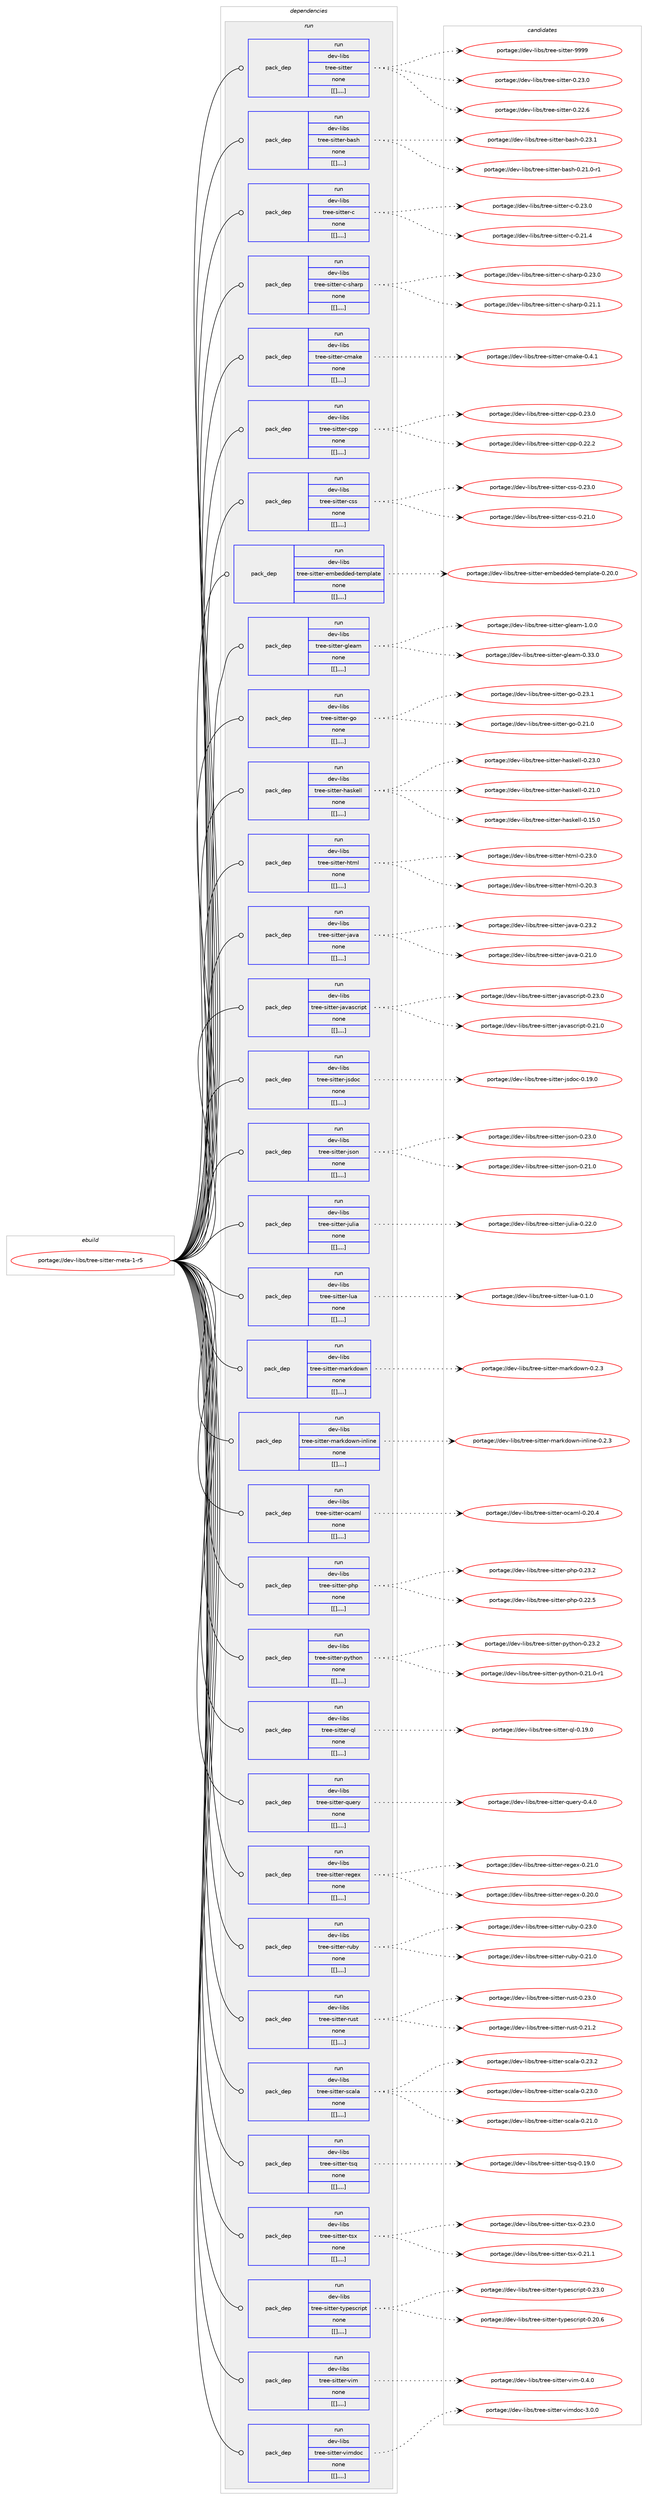digraph prolog {

# *************
# Graph options
# *************

newrank=true;
concentrate=true;
compound=true;
graph [rankdir=LR,fontname=Helvetica,fontsize=10,ranksep=1.5];#, ranksep=2.5, nodesep=0.2];
edge  [arrowhead=vee];
node  [fontname=Helvetica,fontsize=10];

# **********
# The ebuild
# **********

subgraph cluster_leftcol {
color=gray;
label=<<i>ebuild</i>>;
id [label="portage://dev-libs/tree-sitter-meta-1-r5", color=red, width=4, href="../dev-libs/tree-sitter-meta-1-r5.svg"];
}

# ****************
# The dependencies
# ****************

subgraph cluster_midcol {
color=gray;
label=<<i>dependencies</i>>;
subgraph cluster_compile {
fillcolor="#eeeeee";
style=filled;
label=<<i>compile</i>>;
}
subgraph cluster_compileandrun {
fillcolor="#eeeeee";
style=filled;
label=<<i>compile and run</i>>;
}
subgraph cluster_run {
fillcolor="#eeeeee";
style=filled;
label=<<i>run</i>>;
subgraph pack85546 {
dependency115640 [label=<<TABLE BORDER="0" CELLBORDER="1" CELLSPACING="0" CELLPADDING="4" WIDTH="220"><TR><TD ROWSPAN="6" CELLPADDING="30">pack_dep</TD></TR><TR><TD WIDTH="110">run</TD></TR><TR><TD>dev-libs</TD></TR><TR><TD>tree-sitter</TD></TR><TR><TD>none</TD></TR><TR><TD>[[],,,,]</TD></TR></TABLE>>, shape=none, color=blue];
}
id:e -> dependency115640:w [weight=20,style="solid",arrowhead="odot"];
subgraph pack85547 {
dependency115641 [label=<<TABLE BORDER="0" CELLBORDER="1" CELLSPACING="0" CELLPADDING="4" WIDTH="220"><TR><TD ROWSPAN="6" CELLPADDING="30">pack_dep</TD></TR><TR><TD WIDTH="110">run</TD></TR><TR><TD>dev-libs</TD></TR><TR><TD>tree-sitter-bash</TD></TR><TR><TD>none</TD></TR><TR><TD>[[],,,,]</TD></TR></TABLE>>, shape=none, color=blue];
}
id:e -> dependency115641:w [weight=20,style="solid",arrowhead="odot"];
subgraph pack85548 {
dependency115642 [label=<<TABLE BORDER="0" CELLBORDER="1" CELLSPACING="0" CELLPADDING="4" WIDTH="220"><TR><TD ROWSPAN="6" CELLPADDING="30">pack_dep</TD></TR><TR><TD WIDTH="110">run</TD></TR><TR><TD>dev-libs</TD></TR><TR><TD>tree-sitter-c</TD></TR><TR><TD>none</TD></TR><TR><TD>[[],,,,]</TD></TR></TABLE>>, shape=none, color=blue];
}
id:e -> dependency115642:w [weight=20,style="solid",arrowhead="odot"];
subgraph pack85549 {
dependency115643 [label=<<TABLE BORDER="0" CELLBORDER="1" CELLSPACING="0" CELLPADDING="4" WIDTH="220"><TR><TD ROWSPAN="6" CELLPADDING="30">pack_dep</TD></TR><TR><TD WIDTH="110">run</TD></TR><TR><TD>dev-libs</TD></TR><TR><TD>tree-sitter-c-sharp</TD></TR><TR><TD>none</TD></TR><TR><TD>[[],,,,]</TD></TR></TABLE>>, shape=none, color=blue];
}
id:e -> dependency115643:w [weight=20,style="solid",arrowhead="odot"];
subgraph pack85550 {
dependency115644 [label=<<TABLE BORDER="0" CELLBORDER="1" CELLSPACING="0" CELLPADDING="4" WIDTH="220"><TR><TD ROWSPAN="6" CELLPADDING="30">pack_dep</TD></TR><TR><TD WIDTH="110">run</TD></TR><TR><TD>dev-libs</TD></TR><TR><TD>tree-sitter-cmake</TD></TR><TR><TD>none</TD></TR><TR><TD>[[],,,,]</TD></TR></TABLE>>, shape=none, color=blue];
}
id:e -> dependency115644:w [weight=20,style="solid",arrowhead="odot"];
subgraph pack85551 {
dependency115645 [label=<<TABLE BORDER="0" CELLBORDER="1" CELLSPACING="0" CELLPADDING="4" WIDTH="220"><TR><TD ROWSPAN="6" CELLPADDING="30">pack_dep</TD></TR><TR><TD WIDTH="110">run</TD></TR><TR><TD>dev-libs</TD></TR><TR><TD>tree-sitter-cpp</TD></TR><TR><TD>none</TD></TR><TR><TD>[[],,,,]</TD></TR></TABLE>>, shape=none, color=blue];
}
id:e -> dependency115645:w [weight=20,style="solid",arrowhead="odot"];
subgraph pack85552 {
dependency115646 [label=<<TABLE BORDER="0" CELLBORDER="1" CELLSPACING="0" CELLPADDING="4" WIDTH="220"><TR><TD ROWSPAN="6" CELLPADDING="30">pack_dep</TD></TR><TR><TD WIDTH="110">run</TD></TR><TR><TD>dev-libs</TD></TR><TR><TD>tree-sitter-css</TD></TR><TR><TD>none</TD></TR><TR><TD>[[],,,,]</TD></TR></TABLE>>, shape=none, color=blue];
}
id:e -> dependency115646:w [weight=20,style="solid",arrowhead="odot"];
subgraph pack85553 {
dependency115647 [label=<<TABLE BORDER="0" CELLBORDER="1" CELLSPACING="0" CELLPADDING="4" WIDTH="220"><TR><TD ROWSPAN="6" CELLPADDING="30">pack_dep</TD></TR><TR><TD WIDTH="110">run</TD></TR><TR><TD>dev-libs</TD></TR><TR><TD>tree-sitter-embedded-template</TD></TR><TR><TD>none</TD></TR><TR><TD>[[],,,,]</TD></TR></TABLE>>, shape=none, color=blue];
}
id:e -> dependency115647:w [weight=20,style="solid",arrowhead="odot"];
subgraph pack85554 {
dependency115648 [label=<<TABLE BORDER="0" CELLBORDER="1" CELLSPACING="0" CELLPADDING="4" WIDTH="220"><TR><TD ROWSPAN="6" CELLPADDING="30">pack_dep</TD></TR><TR><TD WIDTH="110">run</TD></TR><TR><TD>dev-libs</TD></TR><TR><TD>tree-sitter-gleam</TD></TR><TR><TD>none</TD></TR><TR><TD>[[],,,,]</TD></TR></TABLE>>, shape=none, color=blue];
}
id:e -> dependency115648:w [weight=20,style="solid",arrowhead="odot"];
subgraph pack85555 {
dependency115649 [label=<<TABLE BORDER="0" CELLBORDER="1" CELLSPACING="0" CELLPADDING="4" WIDTH="220"><TR><TD ROWSPAN="6" CELLPADDING="30">pack_dep</TD></TR><TR><TD WIDTH="110">run</TD></TR><TR><TD>dev-libs</TD></TR><TR><TD>tree-sitter-go</TD></TR><TR><TD>none</TD></TR><TR><TD>[[],,,,]</TD></TR></TABLE>>, shape=none, color=blue];
}
id:e -> dependency115649:w [weight=20,style="solid",arrowhead="odot"];
subgraph pack85556 {
dependency115650 [label=<<TABLE BORDER="0" CELLBORDER="1" CELLSPACING="0" CELLPADDING="4" WIDTH="220"><TR><TD ROWSPAN="6" CELLPADDING="30">pack_dep</TD></TR><TR><TD WIDTH="110">run</TD></TR><TR><TD>dev-libs</TD></TR><TR><TD>tree-sitter-haskell</TD></TR><TR><TD>none</TD></TR><TR><TD>[[],,,,]</TD></TR></TABLE>>, shape=none, color=blue];
}
id:e -> dependency115650:w [weight=20,style="solid",arrowhead="odot"];
subgraph pack85557 {
dependency115651 [label=<<TABLE BORDER="0" CELLBORDER="1" CELLSPACING="0" CELLPADDING="4" WIDTH="220"><TR><TD ROWSPAN="6" CELLPADDING="30">pack_dep</TD></TR><TR><TD WIDTH="110">run</TD></TR><TR><TD>dev-libs</TD></TR><TR><TD>tree-sitter-html</TD></TR><TR><TD>none</TD></TR><TR><TD>[[],,,,]</TD></TR></TABLE>>, shape=none, color=blue];
}
id:e -> dependency115651:w [weight=20,style="solid",arrowhead="odot"];
subgraph pack85558 {
dependency115652 [label=<<TABLE BORDER="0" CELLBORDER="1" CELLSPACING="0" CELLPADDING="4" WIDTH="220"><TR><TD ROWSPAN="6" CELLPADDING="30">pack_dep</TD></TR><TR><TD WIDTH="110">run</TD></TR><TR><TD>dev-libs</TD></TR><TR><TD>tree-sitter-java</TD></TR><TR><TD>none</TD></TR><TR><TD>[[],,,,]</TD></TR></TABLE>>, shape=none, color=blue];
}
id:e -> dependency115652:w [weight=20,style="solid",arrowhead="odot"];
subgraph pack85559 {
dependency115653 [label=<<TABLE BORDER="0" CELLBORDER="1" CELLSPACING="0" CELLPADDING="4" WIDTH="220"><TR><TD ROWSPAN="6" CELLPADDING="30">pack_dep</TD></TR><TR><TD WIDTH="110">run</TD></TR><TR><TD>dev-libs</TD></TR><TR><TD>tree-sitter-javascript</TD></TR><TR><TD>none</TD></TR><TR><TD>[[],,,,]</TD></TR></TABLE>>, shape=none, color=blue];
}
id:e -> dependency115653:w [weight=20,style="solid",arrowhead="odot"];
subgraph pack85560 {
dependency115654 [label=<<TABLE BORDER="0" CELLBORDER="1" CELLSPACING="0" CELLPADDING="4" WIDTH="220"><TR><TD ROWSPAN="6" CELLPADDING="30">pack_dep</TD></TR><TR><TD WIDTH="110">run</TD></TR><TR><TD>dev-libs</TD></TR><TR><TD>tree-sitter-jsdoc</TD></TR><TR><TD>none</TD></TR><TR><TD>[[],,,,]</TD></TR></TABLE>>, shape=none, color=blue];
}
id:e -> dependency115654:w [weight=20,style="solid",arrowhead="odot"];
subgraph pack85561 {
dependency115655 [label=<<TABLE BORDER="0" CELLBORDER="1" CELLSPACING="0" CELLPADDING="4" WIDTH="220"><TR><TD ROWSPAN="6" CELLPADDING="30">pack_dep</TD></TR><TR><TD WIDTH="110">run</TD></TR><TR><TD>dev-libs</TD></TR><TR><TD>tree-sitter-json</TD></TR><TR><TD>none</TD></TR><TR><TD>[[],,,,]</TD></TR></TABLE>>, shape=none, color=blue];
}
id:e -> dependency115655:w [weight=20,style="solid",arrowhead="odot"];
subgraph pack85562 {
dependency115656 [label=<<TABLE BORDER="0" CELLBORDER="1" CELLSPACING="0" CELLPADDING="4" WIDTH="220"><TR><TD ROWSPAN="6" CELLPADDING="30">pack_dep</TD></TR><TR><TD WIDTH="110">run</TD></TR><TR><TD>dev-libs</TD></TR><TR><TD>tree-sitter-julia</TD></TR><TR><TD>none</TD></TR><TR><TD>[[],,,,]</TD></TR></TABLE>>, shape=none, color=blue];
}
id:e -> dependency115656:w [weight=20,style="solid",arrowhead="odot"];
subgraph pack85563 {
dependency115657 [label=<<TABLE BORDER="0" CELLBORDER="1" CELLSPACING="0" CELLPADDING="4" WIDTH="220"><TR><TD ROWSPAN="6" CELLPADDING="30">pack_dep</TD></TR><TR><TD WIDTH="110">run</TD></TR><TR><TD>dev-libs</TD></TR><TR><TD>tree-sitter-lua</TD></TR><TR><TD>none</TD></TR><TR><TD>[[],,,,]</TD></TR></TABLE>>, shape=none, color=blue];
}
id:e -> dependency115657:w [weight=20,style="solid",arrowhead="odot"];
subgraph pack85564 {
dependency115658 [label=<<TABLE BORDER="0" CELLBORDER="1" CELLSPACING="0" CELLPADDING="4" WIDTH="220"><TR><TD ROWSPAN="6" CELLPADDING="30">pack_dep</TD></TR><TR><TD WIDTH="110">run</TD></TR><TR><TD>dev-libs</TD></TR><TR><TD>tree-sitter-markdown</TD></TR><TR><TD>none</TD></TR><TR><TD>[[],,,,]</TD></TR></TABLE>>, shape=none, color=blue];
}
id:e -> dependency115658:w [weight=20,style="solid",arrowhead="odot"];
subgraph pack85565 {
dependency115659 [label=<<TABLE BORDER="0" CELLBORDER="1" CELLSPACING="0" CELLPADDING="4" WIDTH="220"><TR><TD ROWSPAN="6" CELLPADDING="30">pack_dep</TD></TR><TR><TD WIDTH="110">run</TD></TR><TR><TD>dev-libs</TD></TR><TR><TD>tree-sitter-markdown-inline</TD></TR><TR><TD>none</TD></TR><TR><TD>[[],,,,]</TD></TR></TABLE>>, shape=none, color=blue];
}
id:e -> dependency115659:w [weight=20,style="solid",arrowhead="odot"];
subgraph pack85566 {
dependency115660 [label=<<TABLE BORDER="0" CELLBORDER="1" CELLSPACING="0" CELLPADDING="4" WIDTH="220"><TR><TD ROWSPAN="6" CELLPADDING="30">pack_dep</TD></TR><TR><TD WIDTH="110">run</TD></TR><TR><TD>dev-libs</TD></TR><TR><TD>tree-sitter-ocaml</TD></TR><TR><TD>none</TD></TR><TR><TD>[[],,,,]</TD></TR></TABLE>>, shape=none, color=blue];
}
id:e -> dependency115660:w [weight=20,style="solid",arrowhead="odot"];
subgraph pack85567 {
dependency115661 [label=<<TABLE BORDER="0" CELLBORDER="1" CELLSPACING="0" CELLPADDING="4" WIDTH="220"><TR><TD ROWSPAN="6" CELLPADDING="30">pack_dep</TD></TR><TR><TD WIDTH="110">run</TD></TR><TR><TD>dev-libs</TD></TR><TR><TD>tree-sitter-php</TD></TR><TR><TD>none</TD></TR><TR><TD>[[],,,,]</TD></TR></TABLE>>, shape=none, color=blue];
}
id:e -> dependency115661:w [weight=20,style="solid",arrowhead="odot"];
subgraph pack85568 {
dependency115662 [label=<<TABLE BORDER="0" CELLBORDER="1" CELLSPACING="0" CELLPADDING="4" WIDTH="220"><TR><TD ROWSPAN="6" CELLPADDING="30">pack_dep</TD></TR><TR><TD WIDTH="110">run</TD></TR><TR><TD>dev-libs</TD></TR><TR><TD>tree-sitter-python</TD></TR><TR><TD>none</TD></TR><TR><TD>[[],,,,]</TD></TR></TABLE>>, shape=none, color=blue];
}
id:e -> dependency115662:w [weight=20,style="solid",arrowhead="odot"];
subgraph pack85569 {
dependency115663 [label=<<TABLE BORDER="0" CELLBORDER="1" CELLSPACING="0" CELLPADDING="4" WIDTH="220"><TR><TD ROWSPAN="6" CELLPADDING="30">pack_dep</TD></TR><TR><TD WIDTH="110">run</TD></TR><TR><TD>dev-libs</TD></TR><TR><TD>tree-sitter-ql</TD></TR><TR><TD>none</TD></TR><TR><TD>[[],,,,]</TD></TR></TABLE>>, shape=none, color=blue];
}
id:e -> dependency115663:w [weight=20,style="solid",arrowhead="odot"];
subgraph pack85570 {
dependency115664 [label=<<TABLE BORDER="0" CELLBORDER="1" CELLSPACING="0" CELLPADDING="4" WIDTH="220"><TR><TD ROWSPAN="6" CELLPADDING="30">pack_dep</TD></TR><TR><TD WIDTH="110">run</TD></TR><TR><TD>dev-libs</TD></TR><TR><TD>tree-sitter-query</TD></TR><TR><TD>none</TD></TR><TR><TD>[[],,,,]</TD></TR></TABLE>>, shape=none, color=blue];
}
id:e -> dependency115664:w [weight=20,style="solid",arrowhead="odot"];
subgraph pack85571 {
dependency115665 [label=<<TABLE BORDER="0" CELLBORDER="1" CELLSPACING="0" CELLPADDING="4" WIDTH="220"><TR><TD ROWSPAN="6" CELLPADDING="30">pack_dep</TD></TR><TR><TD WIDTH="110">run</TD></TR><TR><TD>dev-libs</TD></TR><TR><TD>tree-sitter-regex</TD></TR><TR><TD>none</TD></TR><TR><TD>[[],,,,]</TD></TR></TABLE>>, shape=none, color=blue];
}
id:e -> dependency115665:w [weight=20,style="solid",arrowhead="odot"];
subgraph pack85572 {
dependency115666 [label=<<TABLE BORDER="0" CELLBORDER="1" CELLSPACING="0" CELLPADDING="4" WIDTH="220"><TR><TD ROWSPAN="6" CELLPADDING="30">pack_dep</TD></TR><TR><TD WIDTH="110">run</TD></TR><TR><TD>dev-libs</TD></TR><TR><TD>tree-sitter-ruby</TD></TR><TR><TD>none</TD></TR><TR><TD>[[],,,,]</TD></TR></TABLE>>, shape=none, color=blue];
}
id:e -> dependency115666:w [weight=20,style="solid",arrowhead="odot"];
subgraph pack85573 {
dependency115667 [label=<<TABLE BORDER="0" CELLBORDER="1" CELLSPACING="0" CELLPADDING="4" WIDTH="220"><TR><TD ROWSPAN="6" CELLPADDING="30">pack_dep</TD></TR><TR><TD WIDTH="110">run</TD></TR><TR><TD>dev-libs</TD></TR><TR><TD>tree-sitter-rust</TD></TR><TR><TD>none</TD></TR><TR><TD>[[],,,,]</TD></TR></TABLE>>, shape=none, color=blue];
}
id:e -> dependency115667:w [weight=20,style="solid",arrowhead="odot"];
subgraph pack85574 {
dependency115668 [label=<<TABLE BORDER="0" CELLBORDER="1" CELLSPACING="0" CELLPADDING="4" WIDTH="220"><TR><TD ROWSPAN="6" CELLPADDING="30">pack_dep</TD></TR><TR><TD WIDTH="110">run</TD></TR><TR><TD>dev-libs</TD></TR><TR><TD>tree-sitter-scala</TD></TR><TR><TD>none</TD></TR><TR><TD>[[],,,,]</TD></TR></TABLE>>, shape=none, color=blue];
}
id:e -> dependency115668:w [weight=20,style="solid",arrowhead="odot"];
subgraph pack85575 {
dependency115669 [label=<<TABLE BORDER="0" CELLBORDER="1" CELLSPACING="0" CELLPADDING="4" WIDTH="220"><TR><TD ROWSPAN="6" CELLPADDING="30">pack_dep</TD></TR><TR><TD WIDTH="110">run</TD></TR><TR><TD>dev-libs</TD></TR><TR><TD>tree-sitter-tsq</TD></TR><TR><TD>none</TD></TR><TR><TD>[[],,,,]</TD></TR></TABLE>>, shape=none, color=blue];
}
id:e -> dependency115669:w [weight=20,style="solid",arrowhead="odot"];
subgraph pack85576 {
dependency115670 [label=<<TABLE BORDER="0" CELLBORDER="1" CELLSPACING="0" CELLPADDING="4" WIDTH="220"><TR><TD ROWSPAN="6" CELLPADDING="30">pack_dep</TD></TR><TR><TD WIDTH="110">run</TD></TR><TR><TD>dev-libs</TD></TR><TR><TD>tree-sitter-tsx</TD></TR><TR><TD>none</TD></TR><TR><TD>[[],,,,]</TD></TR></TABLE>>, shape=none, color=blue];
}
id:e -> dependency115670:w [weight=20,style="solid",arrowhead="odot"];
subgraph pack85577 {
dependency115671 [label=<<TABLE BORDER="0" CELLBORDER="1" CELLSPACING="0" CELLPADDING="4" WIDTH="220"><TR><TD ROWSPAN="6" CELLPADDING="30">pack_dep</TD></TR><TR><TD WIDTH="110">run</TD></TR><TR><TD>dev-libs</TD></TR><TR><TD>tree-sitter-typescript</TD></TR><TR><TD>none</TD></TR><TR><TD>[[],,,,]</TD></TR></TABLE>>, shape=none, color=blue];
}
id:e -> dependency115671:w [weight=20,style="solid",arrowhead="odot"];
subgraph pack85578 {
dependency115672 [label=<<TABLE BORDER="0" CELLBORDER="1" CELLSPACING="0" CELLPADDING="4" WIDTH="220"><TR><TD ROWSPAN="6" CELLPADDING="30">pack_dep</TD></TR><TR><TD WIDTH="110">run</TD></TR><TR><TD>dev-libs</TD></TR><TR><TD>tree-sitter-vim</TD></TR><TR><TD>none</TD></TR><TR><TD>[[],,,,]</TD></TR></TABLE>>, shape=none, color=blue];
}
id:e -> dependency115672:w [weight=20,style="solid",arrowhead="odot"];
subgraph pack85579 {
dependency115673 [label=<<TABLE BORDER="0" CELLBORDER="1" CELLSPACING="0" CELLPADDING="4" WIDTH="220"><TR><TD ROWSPAN="6" CELLPADDING="30">pack_dep</TD></TR><TR><TD WIDTH="110">run</TD></TR><TR><TD>dev-libs</TD></TR><TR><TD>tree-sitter-vimdoc</TD></TR><TR><TD>none</TD></TR><TR><TD>[[],,,,]</TD></TR></TABLE>>, shape=none, color=blue];
}
id:e -> dependency115673:w [weight=20,style="solid",arrowhead="odot"];
}
}

# **************
# The candidates
# **************

subgraph cluster_choices {
rank=same;
color=gray;
label=<<i>candidates</i>>;

subgraph choice85546 {
color=black;
nodesep=1;
choice100101118451081059811547116114101101451151051161161011144557575757 [label="portage://dev-libs/tree-sitter-9999", color=red, width=4,href="../dev-libs/tree-sitter-9999.svg"];
choice1001011184510810598115471161141011014511510511611610111445484650514648 [label="portage://dev-libs/tree-sitter-0.23.0", color=red, width=4,href="../dev-libs/tree-sitter-0.23.0.svg"];
choice1001011184510810598115471161141011014511510511611610111445484650504654 [label="portage://dev-libs/tree-sitter-0.22.6", color=red, width=4,href="../dev-libs/tree-sitter-0.22.6.svg"];
dependency115640:e -> choice100101118451081059811547116114101101451151051161161011144557575757:w [style=dotted,weight="100"];
dependency115640:e -> choice1001011184510810598115471161141011014511510511611610111445484650514648:w [style=dotted,weight="100"];
dependency115640:e -> choice1001011184510810598115471161141011014511510511611610111445484650504654:w [style=dotted,weight="100"];
}
subgraph choice85547 {
color=black;
nodesep=1;
choice1001011184510810598115471161141011014511510511611610111445989711510445484650514649 [label="portage://dev-libs/tree-sitter-bash-0.23.1", color=red, width=4,href="../dev-libs/tree-sitter-bash-0.23.1.svg"];
choice10010111845108105981154711611410110145115105116116101114459897115104454846504946484511449 [label="portage://dev-libs/tree-sitter-bash-0.21.0-r1", color=red, width=4,href="../dev-libs/tree-sitter-bash-0.21.0-r1.svg"];
dependency115641:e -> choice1001011184510810598115471161141011014511510511611610111445989711510445484650514649:w [style=dotted,weight="100"];
dependency115641:e -> choice10010111845108105981154711611410110145115105116116101114459897115104454846504946484511449:w [style=dotted,weight="100"];
}
subgraph choice85548 {
color=black;
nodesep=1;
choice10010111845108105981154711611410110145115105116116101114459945484650514648 [label="portage://dev-libs/tree-sitter-c-0.23.0", color=red, width=4,href="../dev-libs/tree-sitter-c-0.23.0.svg"];
choice10010111845108105981154711611410110145115105116116101114459945484650494652 [label="portage://dev-libs/tree-sitter-c-0.21.4", color=red, width=4,href="../dev-libs/tree-sitter-c-0.21.4.svg"];
dependency115642:e -> choice10010111845108105981154711611410110145115105116116101114459945484650514648:w [style=dotted,weight="100"];
dependency115642:e -> choice10010111845108105981154711611410110145115105116116101114459945484650494652:w [style=dotted,weight="100"];
}
subgraph choice85549 {
color=black;
nodesep=1;
choice100101118451081059811547116114101101451151051161161011144599451151049711411245484650514648 [label="portage://dev-libs/tree-sitter-c-sharp-0.23.0", color=red, width=4,href="../dev-libs/tree-sitter-c-sharp-0.23.0.svg"];
choice100101118451081059811547116114101101451151051161161011144599451151049711411245484650494649 [label="portage://dev-libs/tree-sitter-c-sharp-0.21.1", color=red, width=4,href="../dev-libs/tree-sitter-c-sharp-0.21.1.svg"];
dependency115643:e -> choice100101118451081059811547116114101101451151051161161011144599451151049711411245484650514648:w [style=dotted,weight="100"];
dependency115643:e -> choice100101118451081059811547116114101101451151051161161011144599451151049711411245484650494649:w [style=dotted,weight="100"];
}
subgraph choice85550 {
color=black;
nodesep=1;
choice10010111845108105981154711611410110145115105116116101114459910997107101454846524649 [label="portage://dev-libs/tree-sitter-cmake-0.4.1", color=red, width=4,href="../dev-libs/tree-sitter-cmake-0.4.1.svg"];
dependency115644:e -> choice10010111845108105981154711611410110145115105116116101114459910997107101454846524649:w [style=dotted,weight="100"];
}
subgraph choice85551 {
color=black;
nodesep=1;
choice10010111845108105981154711611410110145115105116116101114459911211245484650514648 [label="portage://dev-libs/tree-sitter-cpp-0.23.0", color=red, width=4,href="../dev-libs/tree-sitter-cpp-0.23.0.svg"];
choice10010111845108105981154711611410110145115105116116101114459911211245484650504650 [label="portage://dev-libs/tree-sitter-cpp-0.22.2", color=red, width=4,href="../dev-libs/tree-sitter-cpp-0.22.2.svg"];
dependency115645:e -> choice10010111845108105981154711611410110145115105116116101114459911211245484650514648:w [style=dotted,weight="100"];
dependency115645:e -> choice10010111845108105981154711611410110145115105116116101114459911211245484650504650:w [style=dotted,weight="100"];
}
subgraph choice85552 {
color=black;
nodesep=1;
choice10010111845108105981154711611410110145115105116116101114459911511545484650514648 [label="portage://dev-libs/tree-sitter-css-0.23.0", color=red, width=4,href="../dev-libs/tree-sitter-css-0.23.0.svg"];
choice10010111845108105981154711611410110145115105116116101114459911511545484650494648 [label="portage://dev-libs/tree-sitter-css-0.21.0", color=red, width=4,href="../dev-libs/tree-sitter-css-0.21.0.svg"];
dependency115646:e -> choice10010111845108105981154711611410110145115105116116101114459911511545484650514648:w [style=dotted,weight="100"];
dependency115646:e -> choice10010111845108105981154711611410110145115105116116101114459911511545484650494648:w [style=dotted,weight="100"];
}
subgraph choice85553 {
color=black;
nodesep=1;
choice100101118451081059811547116114101101451151051161161011144510110998101100100101100451161011091121089711610145484650484648 [label="portage://dev-libs/tree-sitter-embedded-template-0.20.0", color=red, width=4,href="../dev-libs/tree-sitter-embedded-template-0.20.0.svg"];
dependency115647:e -> choice100101118451081059811547116114101101451151051161161011144510110998101100100101100451161011091121089711610145484650484648:w [style=dotted,weight="100"];
}
subgraph choice85554 {
color=black;
nodesep=1;
choice100101118451081059811547116114101101451151051161161011144510310810197109454946484648 [label="portage://dev-libs/tree-sitter-gleam-1.0.0", color=red, width=4,href="../dev-libs/tree-sitter-gleam-1.0.0.svg"];
choice10010111845108105981154711611410110145115105116116101114451031081019710945484651514648 [label="portage://dev-libs/tree-sitter-gleam-0.33.0", color=red, width=4,href="../dev-libs/tree-sitter-gleam-0.33.0.svg"];
dependency115648:e -> choice100101118451081059811547116114101101451151051161161011144510310810197109454946484648:w [style=dotted,weight="100"];
dependency115648:e -> choice10010111845108105981154711611410110145115105116116101114451031081019710945484651514648:w [style=dotted,weight="100"];
}
subgraph choice85555 {
color=black;
nodesep=1;
choice100101118451081059811547116114101101451151051161161011144510311145484650514649 [label="portage://dev-libs/tree-sitter-go-0.23.1", color=red, width=4,href="../dev-libs/tree-sitter-go-0.23.1.svg"];
choice100101118451081059811547116114101101451151051161161011144510311145484650494648 [label="portage://dev-libs/tree-sitter-go-0.21.0", color=red, width=4,href="../dev-libs/tree-sitter-go-0.21.0.svg"];
dependency115649:e -> choice100101118451081059811547116114101101451151051161161011144510311145484650514649:w [style=dotted,weight="100"];
dependency115649:e -> choice100101118451081059811547116114101101451151051161161011144510311145484650494648:w [style=dotted,weight="100"];
}
subgraph choice85556 {
color=black;
nodesep=1;
choice10010111845108105981154711611410110145115105116116101114451049711510710110810845484650514648 [label="portage://dev-libs/tree-sitter-haskell-0.23.0", color=red, width=4,href="../dev-libs/tree-sitter-haskell-0.23.0.svg"];
choice10010111845108105981154711611410110145115105116116101114451049711510710110810845484650494648 [label="portage://dev-libs/tree-sitter-haskell-0.21.0", color=red, width=4,href="../dev-libs/tree-sitter-haskell-0.21.0.svg"];
choice10010111845108105981154711611410110145115105116116101114451049711510710110810845484649534648 [label="portage://dev-libs/tree-sitter-haskell-0.15.0", color=red, width=4,href="../dev-libs/tree-sitter-haskell-0.15.0.svg"];
dependency115650:e -> choice10010111845108105981154711611410110145115105116116101114451049711510710110810845484650514648:w [style=dotted,weight="100"];
dependency115650:e -> choice10010111845108105981154711611410110145115105116116101114451049711510710110810845484650494648:w [style=dotted,weight="100"];
dependency115650:e -> choice10010111845108105981154711611410110145115105116116101114451049711510710110810845484649534648:w [style=dotted,weight="100"];
}
subgraph choice85557 {
color=black;
nodesep=1;
choice100101118451081059811547116114101101451151051161161011144510411610910845484650514648 [label="portage://dev-libs/tree-sitter-html-0.23.0", color=red, width=4,href="../dev-libs/tree-sitter-html-0.23.0.svg"];
choice100101118451081059811547116114101101451151051161161011144510411610910845484650484651 [label="portage://dev-libs/tree-sitter-html-0.20.3", color=red, width=4,href="../dev-libs/tree-sitter-html-0.20.3.svg"];
dependency115651:e -> choice100101118451081059811547116114101101451151051161161011144510411610910845484650514648:w [style=dotted,weight="100"];
dependency115651:e -> choice100101118451081059811547116114101101451151051161161011144510411610910845484650484651:w [style=dotted,weight="100"];
}
subgraph choice85558 {
color=black;
nodesep=1;
choice1001011184510810598115471161141011014511510511611610111445106971189745484650514650 [label="portage://dev-libs/tree-sitter-java-0.23.2", color=red, width=4,href="../dev-libs/tree-sitter-java-0.23.2.svg"];
choice1001011184510810598115471161141011014511510511611610111445106971189745484650494648 [label="portage://dev-libs/tree-sitter-java-0.21.0", color=red, width=4,href="../dev-libs/tree-sitter-java-0.21.0.svg"];
dependency115652:e -> choice1001011184510810598115471161141011014511510511611610111445106971189745484650514650:w [style=dotted,weight="100"];
dependency115652:e -> choice1001011184510810598115471161141011014511510511611610111445106971189745484650494648:w [style=dotted,weight="100"];
}
subgraph choice85559 {
color=black;
nodesep=1;
choice100101118451081059811547116114101101451151051161161011144510697118971159911410511211645484650514648 [label="portage://dev-libs/tree-sitter-javascript-0.23.0", color=red, width=4,href="../dev-libs/tree-sitter-javascript-0.23.0.svg"];
choice100101118451081059811547116114101101451151051161161011144510697118971159911410511211645484650494648 [label="portage://dev-libs/tree-sitter-javascript-0.21.0", color=red, width=4,href="../dev-libs/tree-sitter-javascript-0.21.0.svg"];
dependency115653:e -> choice100101118451081059811547116114101101451151051161161011144510697118971159911410511211645484650514648:w [style=dotted,weight="100"];
dependency115653:e -> choice100101118451081059811547116114101101451151051161161011144510697118971159911410511211645484650494648:w [style=dotted,weight="100"];
}
subgraph choice85560 {
color=black;
nodesep=1;
choice10010111845108105981154711611410110145115105116116101114451061151001119945484649574648 [label="portage://dev-libs/tree-sitter-jsdoc-0.19.0", color=red, width=4,href="../dev-libs/tree-sitter-jsdoc-0.19.0.svg"];
dependency115654:e -> choice10010111845108105981154711611410110145115105116116101114451061151001119945484649574648:w [style=dotted,weight="100"];
}
subgraph choice85561 {
color=black;
nodesep=1;
choice100101118451081059811547116114101101451151051161161011144510611511111045484650514648 [label="portage://dev-libs/tree-sitter-json-0.23.0", color=red, width=4,href="../dev-libs/tree-sitter-json-0.23.0.svg"];
choice100101118451081059811547116114101101451151051161161011144510611511111045484650494648 [label="portage://dev-libs/tree-sitter-json-0.21.0", color=red, width=4,href="../dev-libs/tree-sitter-json-0.21.0.svg"];
dependency115655:e -> choice100101118451081059811547116114101101451151051161161011144510611511111045484650514648:w [style=dotted,weight="100"];
dependency115655:e -> choice100101118451081059811547116114101101451151051161161011144510611511111045484650494648:w [style=dotted,weight="100"];
}
subgraph choice85562 {
color=black;
nodesep=1;
choice10010111845108105981154711611410110145115105116116101114451061171081059745484650504648 [label="portage://dev-libs/tree-sitter-julia-0.22.0", color=red, width=4,href="../dev-libs/tree-sitter-julia-0.22.0.svg"];
dependency115656:e -> choice10010111845108105981154711611410110145115105116116101114451061171081059745484650504648:w [style=dotted,weight="100"];
}
subgraph choice85563 {
color=black;
nodesep=1;
choice100101118451081059811547116114101101451151051161161011144510811797454846494648 [label="portage://dev-libs/tree-sitter-lua-0.1.0", color=red, width=4,href="../dev-libs/tree-sitter-lua-0.1.0.svg"];
dependency115657:e -> choice100101118451081059811547116114101101451151051161161011144510811797454846494648:w [style=dotted,weight="100"];
}
subgraph choice85564 {
color=black;
nodesep=1;
choice100101118451081059811547116114101101451151051161161011144510997114107100111119110454846504651 [label="portage://dev-libs/tree-sitter-markdown-0.2.3", color=red, width=4,href="../dev-libs/tree-sitter-markdown-0.2.3.svg"];
dependency115658:e -> choice100101118451081059811547116114101101451151051161161011144510997114107100111119110454846504651:w [style=dotted,weight="100"];
}
subgraph choice85565 {
color=black;
nodesep=1;
choice10010111845108105981154711611410110145115105116116101114451099711410710011111911045105110108105110101454846504651 [label="portage://dev-libs/tree-sitter-markdown-inline-0.2.3", color=red, width=4,href="../dev-libs/tree-sitter-markdown-inline-0.2.3.svg"];
dependency115659:e -> choice10010111845108105981154711611410110145115105116116101114451099711410710011111911045105110108105110101454846504651:w [style=dotted,weight="100"];
}
subgraph choice85566 {
color=black;
nodesep=1;
choice1001011184510810598115471161141011014511510511611610111445111999710910845484650484652 [label="portage://dev-libs/tree-sitter-ocaml-0.20.4", color=red, width=4,href="../dev-libs/tree-sitter-ocaml-0.20.4.svg"];
dependency115660:e -> choice1001011184510810598115471161141011014511510511611610111445111999710910845484650484652:w [style=dotted,weight="100"];
}
subgraph choice85567 {
color=black;
nodesep=1;
choice100101118451081059811547116114101101451151051161161011144511210411245484650514650 [label="portage://dev-libs/tree-sitter-php-0.23.2", color=red, width=4,href="../dev-libs/tree-sitter-php-0.23.2.svg"];
choice100101118451081059811547116114101101451151051161161011144511210411245484650504653 [label="portage://dev-libs/tree-sitter-php-0.22.5", color=red, width=4,href="../dev-libs/tree-sitter-php-0.22.5.svg"];
dependency115661:e -> choice100101118451081059811547116114101101451151051161161011144511210411245484650514650:w [style=dotted,weight="100"];
dependency115661:e -> choice100101118451081059811547116114101101451151051161161011144511210411245484650504653:w [style=dotted,weight="100"];
}
subgraph choice85568 {
color=black;
nodesep=1;
choice100101118451081059811547116114101101451151051161161011144511212111610411111045484650514650 [label="portage://dev-libs/tree-sitter-python-0.23.2", color=red, width=4,href="../dev-libs/tree-sitter-python-0.23.2.svg"];
choice1001011184510810598115471161141011014511510511611610111445112121116104111110454846504946484511449 [label="portage://dev-libs/tree-sitter-python-0.21.0-r1", color=red, width=4,href="../dev-libs/tree-sitter-python-0.21.0-r1.svg"];
dependency115662:e -> choice100101118451081059811547116114101101451151051161161011144511212111610411111045484650514650:w [style=dotted,weight="100"];
dependency115662:e -> choice1001011184510810598115471161141011014511510511611610111445112121116104111110454846504946484511449:w [style=dotted,weight="100"];
}
subgraph choice85569 {
color=black;
nodesep=1;
choice100101118451081059811547116114101101451151051161161011144511310845484649574648 [label="portage://dev-libs/tree-sitter-ql-0.19.0", color=red, width=4,href="../dev-libs/tree-sitter-ql-0.19.0.svg"];
dependency115663:e -> choice100101118451081059811547116114101101451151051161161011144511310845484649574648:w [style=dotted,weight="100"];
}
subgraph choice85570 {
color=black;
nodesep=1;
choice1001011184510810598115471161141011014511510511611610111445113117101114121454846524648 [label="portage://dev-libs/tree-sitter-query-0.4.0", color=red, width=4,href="../dev-libs/tree-sitter-query-0.4.0.svg"];
dependency115664:e -> choice1001011184510810598115471161141011014511510511611610111445113117101114121454846524648:w [style=dotted,weight="100"];
}
subgraph choice85571 {
color=black;
nodesep=1;
choice100101118451081059811547116114101101451151051161161011144511410110310112045484650494648 [label="portage://dev-libs/tree-sitter-regex-0.21.0", color=red, width=4,href="../dev-libs/tree-sitter-regex-0.21.0.svg"];
choice100101118451081059811547116114101101451151051161161011144511410110310112045484650484648 [label="portage://dev-libs/tree-sitter-regex-0.20.0", color=red, width=4,href="../dev-libs/tree-sitter-regex-0.20.0.svg"];
dependency115665:e -> choice100101118451081059811547116114101101451151051161161011144511410110310112045484650494648:w [style=dotted,weight="100"];
dependency115665:e -> choice100101118451081059811547116114101101451151051161161011144511410110310112045484650484648:w [style=dotted,weight="100"];
}
subgraph choice85572 {
color=black;
nodesep=1;
choice10010111845108105981154711611410110145115105116116101114451141179812145484650514648 [label="portage://dev-libs/tree-sitter-ruby-0.23.0", color=red, width=4,href="../dev-libs/tree-sitter-ruby-0.23.0.svg"];
choice10010111845108105981154711611410110145115105116116101114451141179812145484650494648 [label="portage://dev-libs/tree-sitter-ruby-0.21.0", color=red, width=4,href="../dev-libs/tree-sitter-ruby-0.21.0.svg"];
dependency115666:e -> choice10010111845108105981154711611410110145115105116116101114451141179812145484650514648:w [style=dotted,weight="100"];
dependency115666:e -> choice10010111845108105981154711611410110145115105116116101114451141179812145484650494648:w [style=dotted,weight="100"];
}
subgraph choice85573 {
color=black;
nodesep=1;
choice100101118451081059811547116114101101451151051161161011144511411711511645484650514648 [label="portage://dev-libs/tree-sitter-rust-0.23.0", color=red, width=4,href="../dev-libs/tree-sitter-rust-0.23.0.svg"];
choice100101118451081059811547116114101101451151051161161011144511411711511645484650494650 [label="portage://dev-libs/tree-sitter-rust-0.21.2", color=red, width=4,href="../dev-libs/tree-sitter-rust-0.21.2.svg"];
dependency115667:e -> choice100101118451081059811547116114101101451151051161161011144511411711511645484650514648:w [style=dotted,weight="100"];
dependency115667:e -> choice100101118451081059811547116114101101451151051161161011144511411711511645484650494650:w [style=dotted,weight="100"];
}
subgraph choice85574 {
color=black;
nodesep=1;
choice100101118451081059811547116114101101451151051161161011144511599971089745484650514650 [label="portage://dev-libs/tree-sitter-scala-0.23.2", color=red, width=4,href="../dev-libs/tree-sitter-scala-0.23.2.svg"];
choice100101118451081059811547116114101101451151051161161011144511599971089745484650514648 [label="portage://dev-libs/tree-sitter-scala-0.23.0", color=red, width=4,href="../dev-libs/tree-sitter-scala-0.23.0.svg"];
choice100101118451081059811547116114101101451151051161161011144511599971089745484650494648 [label="portage://dev-libs/tree-sitter-scala-0.21.0", color=red, width=4,href="../dev-libs/tree-sitter-scala-0.21.0.svg"];
dependency115668:e -> choice100101118451081059811547116114101101451151051161161011144511599971089745484650514650:w [style=dotted,weight="100"];
dependency115668:e -> choice100101118451081059811547116114101101451151051161161011144511599971089745484650514648:w [style=dotted,weight="100"];
dependency115668:e -> choice100101118451081059811547116114101101451151051161161011144511599971089745484650494648:w [style=dotted,weight="100"];
}
subgraph choice85575 {
color=black;
nodesep=1;
choice100101118451081059811547116114101101451151051161161011144511611511345484649574648 [label="portage://dev-libs/tree-sitter-tsq-0.19.0", color=red, width=4,href="../dev-libs/tree-sitter-tsq-0.19.0.svg"];
dependency115669:e -> choice100101118451081059811547116114101101451151051161161011144511611511345484649574648:w [style=dotted,weight="100"];
}
subgraph choice85576 {
color=black;
nodesep=1;
choice100101118451081059811547116114101101451151051161161011144511611512045484650514648 [label="portage://dev-libs/tree-sitter-tsx-0.23.0", color=red, width=4,href="../dev-libs/tree-sitter-tsx-0.23.0.svg"];
choice100101118451081059811547116114101101451151051161161011144511611512045484650494649 [label="portage://dev-libs/tree-sitter-tsx-0.21.1", color=red, width=4,href="../dev-libs/tree-sitter-tsx-0.21.1.svg"];
dependency115670:e -> choice100101118451081059811547116114101101451151051161161011144511611512045484650514648:w [style=dotted,weight="100"];
dependency115670:e -> choice100101118451081059811547116114101101451151051161161011144511611512045484650494649:w [style=dotted,weight="100"];
}
subgraph choice85577 {
color=black;
nodesep=1;
choice10010111845108105981154711611410110145115105116116101114451161211121011159911410511211645484650514648 [label="portage://dev-libs/tree-sitter-typescript-0.23.0", color=red, width=4,href="../dev-libs/tree-sitter-typescript-0.23.0.svg"];
choice10010111845108105981154711611410110145115105116116101114451161211121011159911410511211645484650484654 [label="portage://dev-libs/tree-sitter-typescript-0.20.6", color=red, width=4,href="../dev-libs/tree-sitter-typescript-0.20.6.svg"];
dependency115671:e -> choice10010111845108105981154711611410110145115105116116101114451161211121011159911410511211645484650514648:w [style=dotted,weight="100"];
dependency115671:e -> choice10010111845108105981154711611410110145115105116116101114451161211121011159911410511211645484650484654:w [style=dotted,weight="100"];
}
subgraph choice85578 {
color=black;
nodesep=1;
choice1001011184510810598115471161141011014511510511611610111445118105109454846524648 [label="portage://dev-libs/tree-sitter-vim-0.4.0", color=red, width=4,href="../dev-libs/tree-sitter-vim-0.4.0.svg"];
dependency115672:e -> choice1001011184510810598115471161141011014511510511611610111445118105109454846524648:w [style=dotted,weight="100"];
}
subgraph choice85579 {
color=black;
nodesep=1;
choice100101118451081059811547116114101101451151051161161011144511810510910011199455146484648 [label="portage://dev-libs/tree-sitter-vimdoc-3.0.0", color=red, width=4,href="../dev-libs/tree-sitter-vimdoc-3.0.0.svg"];
dependency115673:e -> choice100101118451081059811547116114101101451151051161161011144511810510910011199455146484648:w [style=dotted,weight="100"];
}
}

}
